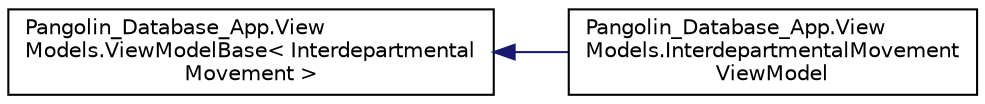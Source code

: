digraph "Graphical Class Hierarchy"
{
 // LATEX_PDF_SIZE
  edge [fontname="Helvetica",fontsize="10",labelfontname="Helvetica",labelfontsize="10"];
  node [fontname="Helvetica",fontsize="10",shape=record];
  rankdir="LR";
  Node0 [label="Pangolin_Database_App.View\lModels.ViewModelBase\< Interdepartmental\lMovement \>",height=0.2,width=0.4,color="black", fillcolor="white", style="filled",URL="$class_pangolin___database___app_1_1_view_models_1_1_view_model_base.html",tooltip=" "];
  Node0 -> Node1 [dir="back",color="midnightblue",fontsize="10",style="solid",fontname="Helvetica"];
  Node1 [label="Pangolin_Database_App.View\lModels.InterdepartmentalMovement\lViewModel",height=0.2,width=0.4,color="black", fillcolor="white", style="filled",URL="$class_pangolin___database___app_1_1_view_models_1_1_interdepartmental_movement_view_model.html",tooltip=" "];
}
